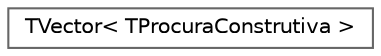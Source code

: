 digraph "Graphical Class Hierarchy"
{
 // LATEX_PDF_SIZE
  bgcolor="transparent";
  edge [fontname=Helvetica,fontsize=10,labelfontname=Helvetica,labelfontsize=10];
  node [fontname=Helvetica,fontsize=10,shape=box,height=0.2,width=0.4];
  rankdir="LR";
  Node0 [id="Node000000",label="TVector\< TProcuraConstrutiva \>",height=0.2,width=0.4,color="grey40", fillcolor="white", style="filled",URL="$classTVector.html",tooltip=" "];
}
